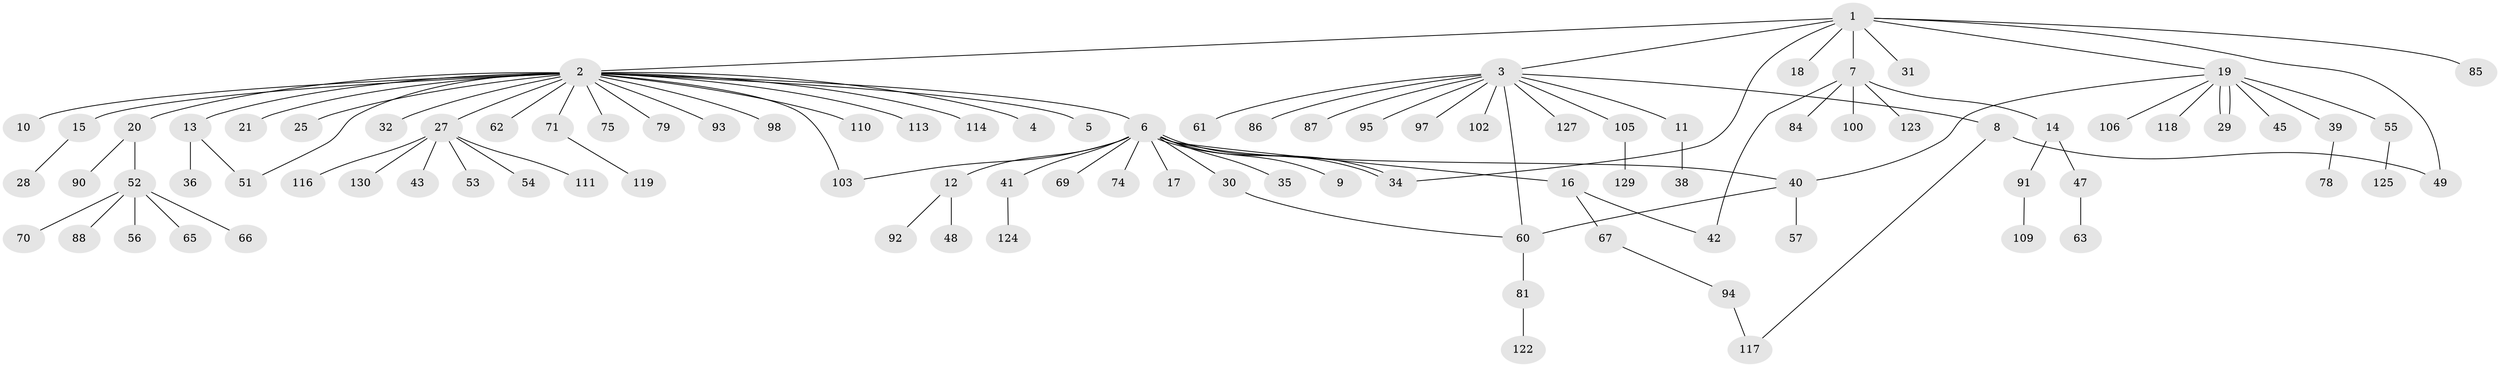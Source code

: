 // original degree distribution, {10: 0.007692307692307693, 22: 0.007692307692307693, 7: 0.03076923076923077, 1: 0.6, 15: 0.007692307692307693, 4: 0.06153846153846154, 2: 0.16923076923076924, 3: 0.1, 9: 0.007692307692307693, 5: 0.007692307692307693}
// Generated by graph-tools (version 1.1) at 2025/11/02/27/25 16:11:11]
// undirected, 97 vertices, 107 edges
graph export_dot {
graph [start="1"]
  node [color=gray90,style=filled];
  1 [super="+107"];
  2 [super="+23"];
  3 [super="+24"];
  4;
  5;
  6 [super="+72"];
  7 [super="+26"];
  8 [super="+22"];
  9 [super="+46"];
  10 [super="+83"];
  11 [super="+121"];
  12 [super="+44"];
  13;
  14 [super="+59"];
  15 [super="+33"];
  16 [super="+77"];
  17;
  18;
  19 [super="+68"];
  20 [super="+37"];
  21;
  25;
  27 [super="+58"];
  28;
  29;
  30 [super="+101"];
  31;
  32;
  34 [super="+96"];
  35 [super="+82"];
  36;
  38;
  39;
  40 [super="+64"];
  41 [super="+128"];
  42 [super="+50"];
  43;
  45;
  47 [super="+120"];
  48 [super="+73"];
  49 [super="+76"];
  51 [super="+104"];
  52 [super="+108"];
  53;
  54;
  55;
  56;
  57;
  60;
  61;
  62;
  63;
  65;
  66;
  67 [super="+80"];
  69;
  70;
  71 [super="+89"];
  74;
  75;
  78;
  79 [super="+99"];
  81;
  84;
  85;
  86;
  87;
  88;
  90;
  91 [super="+115"];
  92;
  93;
  94;
  95;
  97;
  98;
  100;
  102;
  103 [super="+112"];
  105;
  106 [super="+126"];
  109;
  110;
  111;
  113;
  114;
  116;
  117;
  118;
  119;
  122;
  123;
  124;
  125;
  127;
  129;
  130;
  1 -- 2;
  1 -- 3;
  1 -- 7;
  1 -- 18;
  1 -- 19;
  1 -- 31;
  1 -- 34;
  1 -- 85;
  1 -- 49;
  2 -- 4;
  2 -- 5;
  2 -- 6;
  2 -- 10;
  2 -- 13;
  2 -- 15;
  2 -- 20;
  2 -- 21;
  2 -- 27 [weight=2];
  2 -- 32;
  2 -- 51;
  2 -- 62;
  2 -- 75;
  2 -- 79;
  2 -- 93;
  2 -- 103;
  2 -- 110;
  2 -- 113;
  2 -- 114;
  2 -- 25;
  2 -- 98;
  2 -- 71;
  3 -- 8;
  3 -- 11;
  3 -- 61;
  3 -- 86;
  3 -- 105;
  3 -- 97;
  3 -- 102;
  3 -- 87;
  3 -- 60;
  3 -- 95;
  3 -- 127;
  6 -- 9;
  6 -- 12;
  6 -- 16;
  6 -- 17;
  6 -- 30;
  6 -- 34;
  6 -- 34;
  6 -- 35;
  6 -- 40;
  6 -- 41;
  6 -- 69;
  6 -- 74;
  6 -- 103;
  7 -- 14;
  7 -- 42;
  7 -- 123;
  7 -- 100;
  7 -- 84;
  8 -- 49;
  8 -- 117;
  11 -- 38;
  12 -- 48;
  12 -- 92;
  13 -- 36;
  13 -- 51;
  14 -- 47;
  14 -- 91;
  15 -- 28;
  16 -- 42;
  16 -- 67;
  19 -- 29;
  19 -- 29;
  19 -- 39;
  19 -- 40;
  19 -- 45;
  19 -- 55;
  19 -- 118;
  19 -- 106;
  20 -- 52;
  20 -- 90;
  27 -- 43;
  27 -- 53;
  27 -- 54;
  27 -- 116;
  27 -- 130;
  27 -- 111;
  30 -- 60;
  39 -- 78;
  40 -- 57;
  40 -- 60;
  41 -- 124;
  47 -- 63;
  52 -- 56;
  52 -- 65;
  52 -- 66;
  52 -- 70;
  52 -- 88;
  55 -- 125;
  60 -- 81;
  67 -- 94;
  71 -- 119;
  81 -- 122;
  91 -- 109;
  94 -- 117;
  105 -- 129;
}
